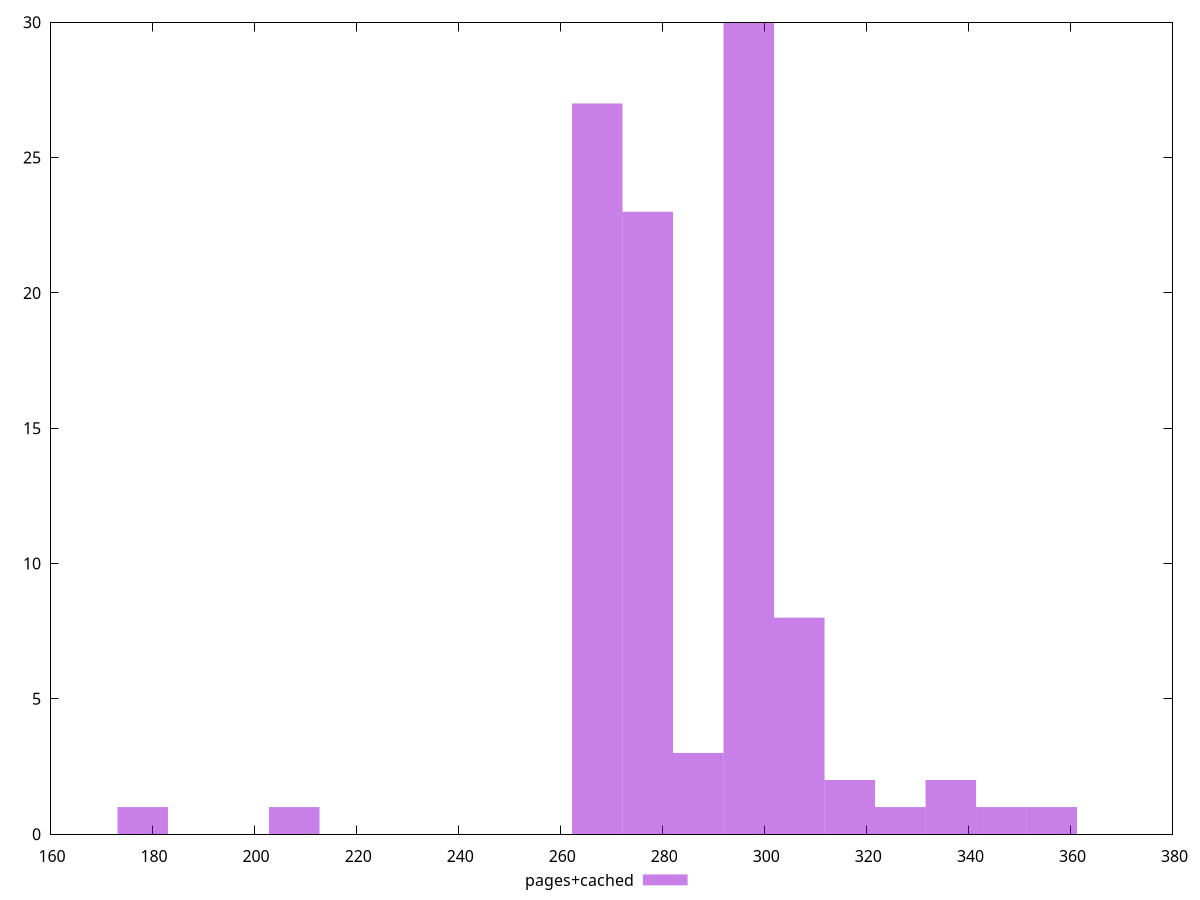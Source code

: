 $_pagesCached <<EOF
178.17286273329867 1
296.9547712221645 30
207.8683398555151 1
287.0562788480923 3
336.548740718453 2
267.259294099948 27
346.4472330925252 1
277.15778647402016 23
306.8532635962366 8
316.75175597030875 2
356.34572546659734 1
326.6502483443809 1
EOF
set key outside below
set terminal pngcairo
set output "report_00006_2020-11-02T20-21-41.718Z/total-blocking-time/pages+cached//raw_hist.png"
set yrange [0:30]
set boxwidth 9.898492374072148
set style fill transparent solid 0.5 noborder
plot $_pagesCached title "pages+cached" with boxes ,
